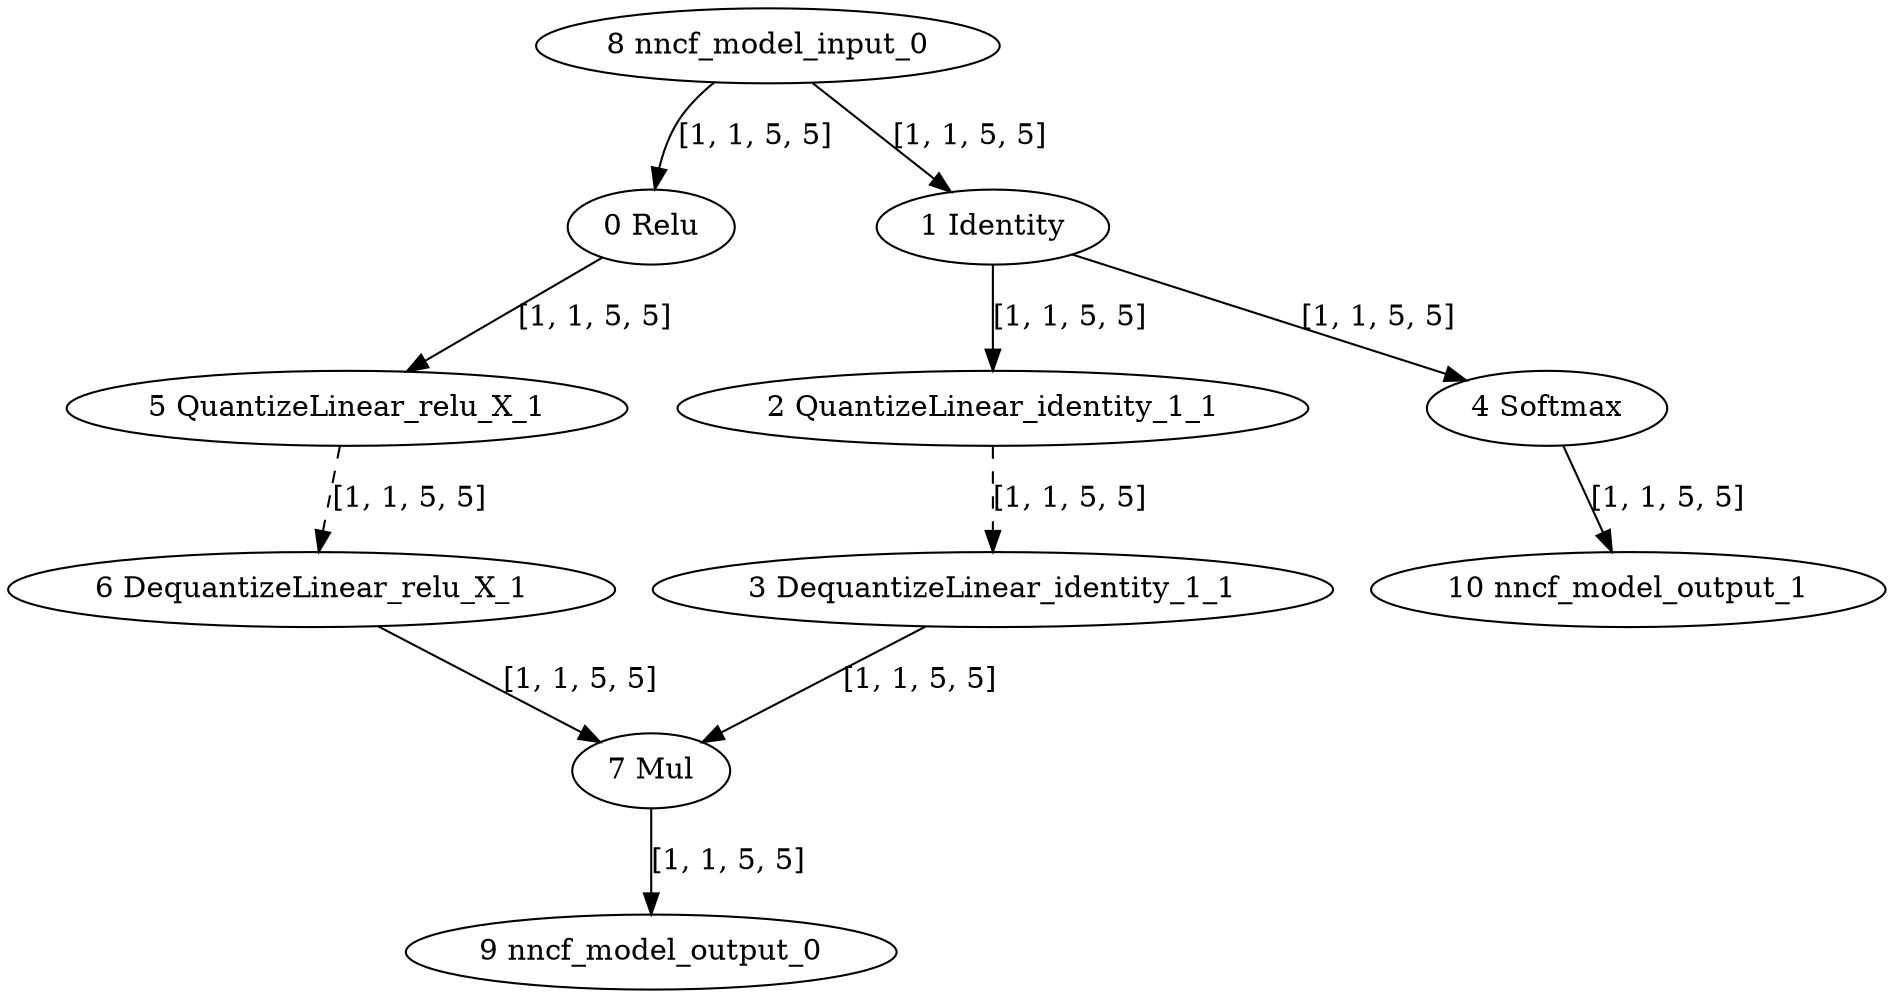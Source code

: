 strict digraph  {
"0 Relu" [id=0, type=Relu];
"1 Identity" [id=1, type=Identity];
"2 QuantizeLinear_identity_1_1" [id=2, type=QuantizeLinear];
"3 DequantizeLinear_identity_1_1" [id=3, type=DequantizeLinear];
"4 Softmax" [id=4, type=Softmax];
"5 QuantizeLinear_relu_X_1" [id=5, type=QuantizeLinear];
"6 DequantizeLinear_relu_X_1" [id=6, type=DequantizeLinear];
"7 Mul" [id=7, type=Mul];
"8 nncf_model_input_0" [id=8, type=nncf_model_input];
"9 nncf_model_output_0" [id=9, type=nncf_model_output];
"10 nncf_model_output_1" [id=10, type=nncf_model_output];
"0 Relu" -> "5 QuantizeLinear_relu_X_1"  [label="[1, 1, 5, 5]", style=solid];
"1 Identity" -> "2 QuantizeLinear_identity_1_1"  [label="[1, 1, 5, 5]", style=solid];
"1 Identity" -> "4 Softmax"  [label="[1, 1, 5, 5]", style=solid];
"2 QuantizeLinear_identity_1_1" -> "3 DequantizeLinear_identity_1_1"  [label="[1, 1, 5, 5]", style=dashed];
"3 DequantizeLinear_identity_1_1" -> "7 Mul"  [label="[1, 1, 5, 5]", style=solid];
"4 Softmax" -> "10 nncf_model_output_1"  [label="[1, 1, 5, 5]", style=solid];
"5 QuantizeLinear_relu_X_1" -> "6 DequantizeLinear_relu_X_1"  [label="[1, 1, 5, 5]", style=dashed];
"6 DequantizeLinear_relu_X_1" -> "7 Mul"  [label="[1, 1, 5, 5]", style=solid];
"7 Mul" -> "9 nncf_model_output_0"  [label="[1, 1, 5, 5]", style=solid];
"8 nncf_model_input_0" -> "0 Relu"  [label="[1, 1, 5, 5]", style=solid];
"8 nncf_model_input_0" -> "1 Identity"  [label="[1, 1, 5, 5]", style=solid];
}
